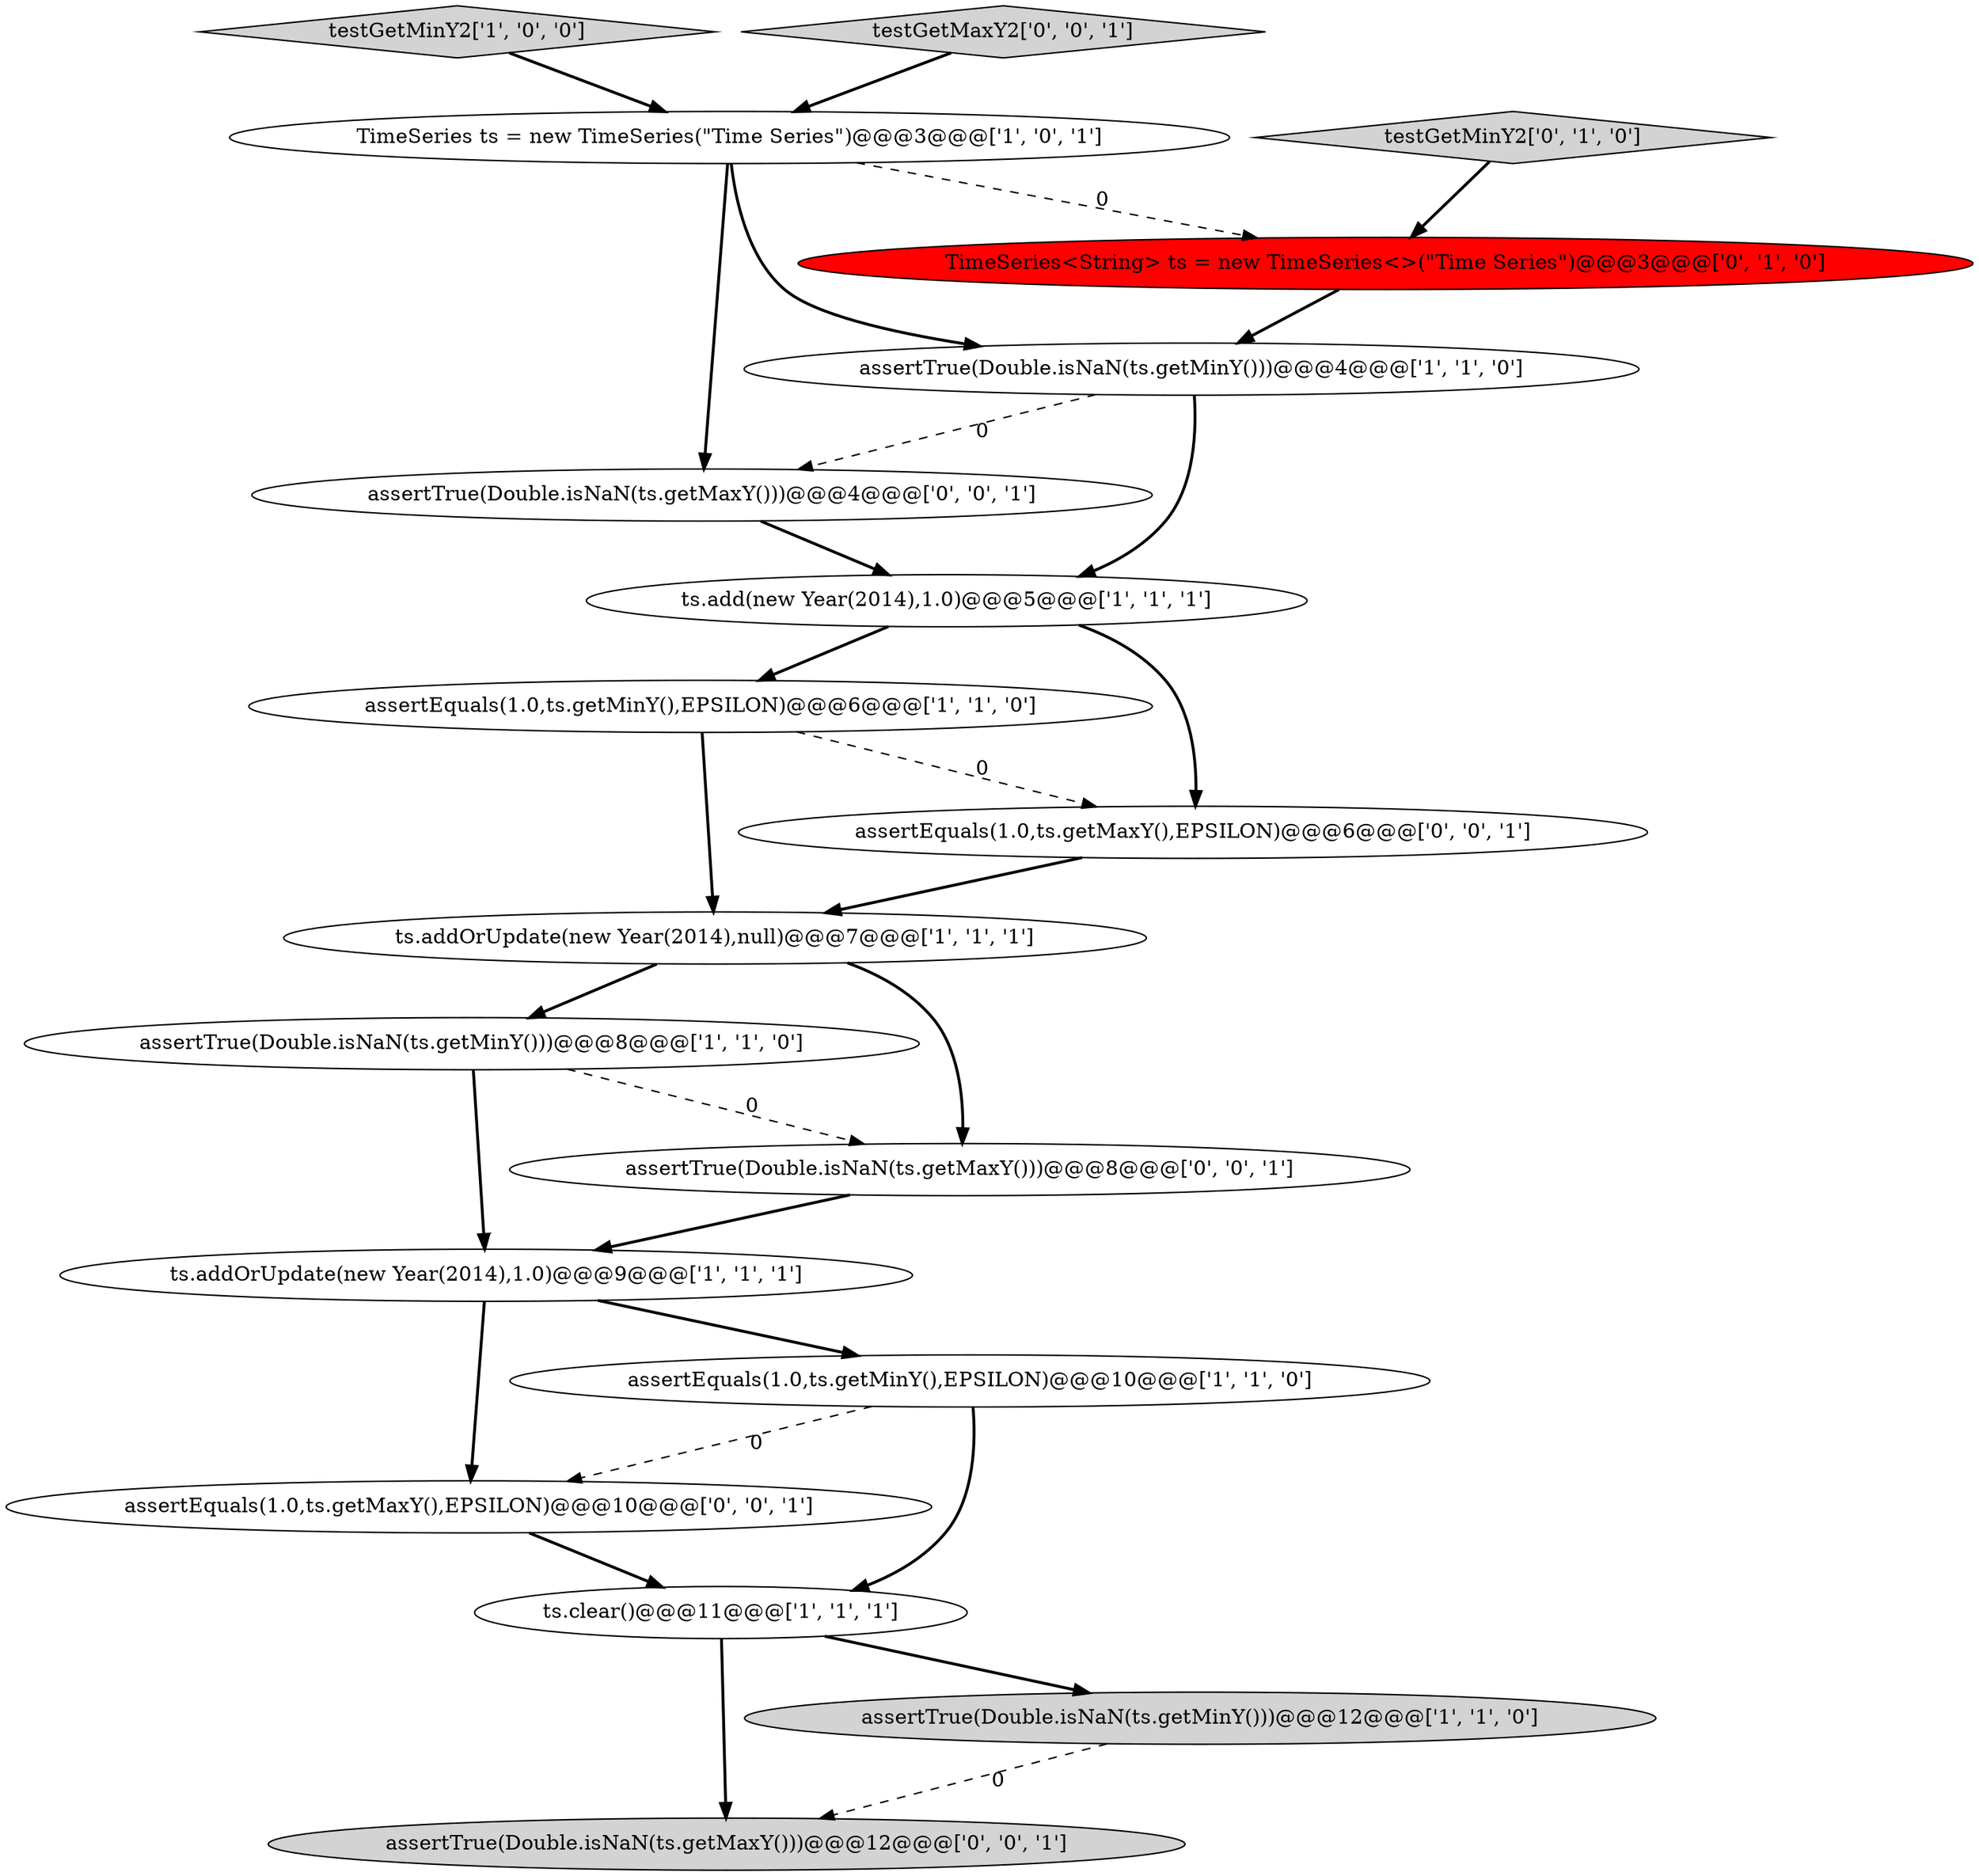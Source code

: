 digraph {
9 [style = filled, label = "ts.add(new Year(2014),1.0)@@@5@@@['1', '1', '1']", fillcolor = white, shape = ellipse image = "AAA0AAABBB1BBB"];
5 [style = filled, label = "testGetMinY2['1', '0', '0']", fillcolor = lightgray, shape = diamond image = "AAA0AAABBB1BBB"];
14 [style = filled, label = "testGetMaxY2['0', '0', '1']", fillcolor = lightgray, shape = diamond image = "AAA0AAABBB3BBB"];
6 [style = filled, label = "ts.addOrUpdate(new Year(2014),null)@@@7@@@['1', '1', '1']", fillcolor = white, shape = ellipse image = "AAA0AAABBB1BBB"];
8 [style = filled, label = "assertEquals(1.0,ts.getMinY(),EPSILON)@@@6@@@['1', '1', '0']", fillcolor = white, shape = ellipse image = "AAA0AAABBB1BBB"];
0 [style = filled, label = "assertTrue(Double.isNaN(ts.getMinY()))@@@8@@@['1', '1', '0']", fillcolor = white, shape = ellipse image = "AAA0AAABBB1BBB"];
2 [style = filled, label = "TimeSeries ts = new TimeSeries(\"Time Series\")@@@3@@@['1', '0', '1']", fillcolor = white, shape = ellipse image = "AAA0AAABBB1BBB"];
18 [style = filled, label = "assertTrue(Double.isNaN(ts.getMaxY()))@@@4@@@['0', '0', '1']", fillcolor = white, shape = ellipse image = "AAA0AAABBB3BBB"];
7 [style = filled, label = "assertTrue(Double.isNaN(ts.getMinY()))@@@4@@@['1', '1', '0']", fillcolor = white, shape = ellipse image = "AAA0AAABBB1BBB"];
13 [style = filled, label = "assertTrue(Double.isNaN(ts.getMaxY()))@@@8@@@['0', '0', '1']", fillcolor = white, shape = ellipse image = "AAA0AAABBB3BBB"];
17 [style = filled, label = "assertTrue(Double.isNaN(ts.getMaxY()))@@@12@@@['0', '0', '1']", fillcolor = lightgray, shape = ellipse image = "AAA0AAABBB3BBB"];
16 [style = filled, label = "assertEquals(1.0,ts.getMaxY(),EPSILON)@@@10@@@['0', '0', '1']", fillcolor = white, shape = ellipse image = "AAA0AAABBB3BBB"];
11 [style = filled, label = "TimeSeries<String> ts = new TimeSeries<>(\"Time Series\")@@@3@@@['0', '1', '0']", fillcolor = red, shape = ellipse image = "AAA1AAABBB2BBB"];
12 [style = filled, label = "testGetMinY2['0', '1', '0']", fillcolor = lightgray, shape = diamond image = "AAA0AAABBB2BBB"];
10 [style = filled, label = "assertEquals(1.0,ts.getMinY(),EPSILON)@@@10@@@['1', '1', '0']", fillcolor = white, shape = ellipse image = "AAA0AAABBB1BBB"];
3 [style = filled, label = "ts.addOrUpdate(new Year(2014),1.0)@@@9@@@['1', '1', '1']", fillcolor = white, shape = ellipse image = "AAA0AAABBB1BBB"];
4 [style = filled, label = "ts.clear()@@@11@@@['1', '1', '1']", fillcolor = white, shape = ellipse image = "AAA0AAABBB1BBB"];
15 [style = filled, label = "assertEquals(1.0,ts.getMaxY(),EPSILON)@@@6@@@['0', '0', '1']", fillcolor = white, shape = ellipse image = "AAA0AAABBB3BBB"];
1 [style = filled, label = "assertTrue(Double.isNaN(ts.getMinY()))@@@12@@@['1', '1', '0']", fillcolor = lightgray, shape = ellipse image = "AAA0AAABBB1BBB"];
0->3 [style = bold, label=""];
4->17 [style = bold, label=""];
7->18 [style = dashed, label="0"];
8->15 [style = dashed, label="0"];
12->11 [style = bold, label=""];
2->18 [style = bold, label=""];
8->6 [style = bold, label=""];
6->0 [style = bold, label=""];
15->6 [style = bold, label=""];
3->16 [style = bold, label=""];
9->8 [style = bold, label=""];
7->9 [style = bold, label=""];
3->10 [style = bold, label=""];
5->2 [style = bold, label=""];
1->17 [style = dashed, label="0"];
13->3 [style = bold, label=""];
9->15 [style = bold, label=""];
6->13 [style = bold, label=""];
0->13 [style = dashed, label="0"];
18->9 [style = bold, label=""];
10->4 [style = bold, label=""];
2->11 [style = dashed, label="0"];
4->1 [style = bold, label=""];
14->2 [style = bold, label=""];
10->16 [style = dashed, label="0"];
2->7 [style = bold, label=""];
16->4 [style = bold, label=""];
11->7 [style = bold, label=""];
}
